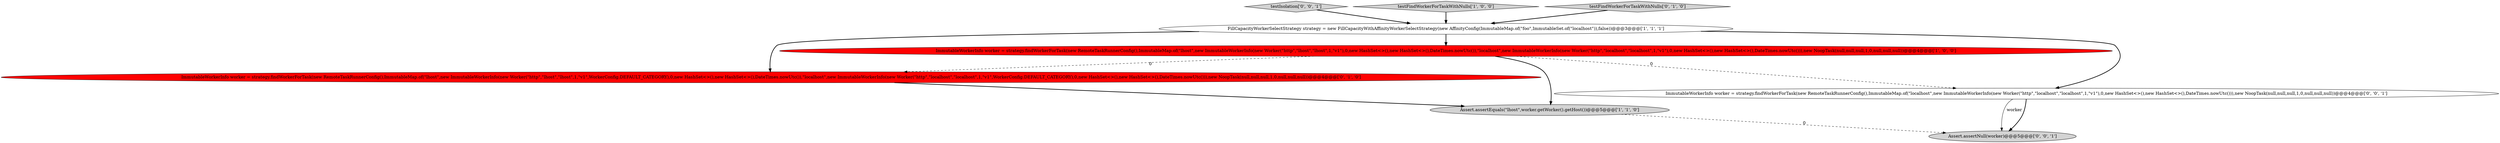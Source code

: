 digraph {
8 [style = filled, label = "testIsolation['0', '0', '1']", fillcolor = lightgray, shape = diamond image = "AAA0AAABBB3BBB"];
3 [style = filled, label = "ImmutableWorkerInfo worker = strategy.findWorkerForTask(new RemoteTaskRunnerConfig(),ImmutableMap.of(\"lhost\",new ImmutableWorkerInfo(new Worker(\"http\",\"lhost\",\"lhost\",1,\"v1\"),0,new HashSet<>(),new HashSet<>(),DateTimes.nowUtc()),\"localhost\",new ImmutableWorkerInfo(new Worker(\"http\",\"localhost\",\"localhost\",1,\"v1\"),0,new HashSet<>(),new HashSet<>(),DateTimes.nowUtc())),new NoopTask(null,null,null,1,0,null,null,null))@@@4@@@['1', '0', '0']", fillcolor = red, shape = ellipse image = "AAA1AAABBB1BBB"];
2 [style = filled, label = "testFindWorkerForTaskWithNulls['1', '0', '0']", fillcolor = lightgray, shape = diamond image = "AAA0AAABBB1BBB"];
4 [style = filled, label = "ImmutableWorkerInfo worker = strategy.findWorkerForTask(new RemoteTaskRunnerConfig(),ImmutableMap.of(\"lhost\",new ImmutableWorkerInfo(new Worker(\"http\",\"lhost\",\"lhost\",1,\"v1\",WorkerConfig.DEFAULT_CATEGORY),0,new HashSet<>(),new HashSet<>(),DateTimes.nowUtc()),\"localhost\",new ImmutableWorkerInfo(new Worker(\"http\",\"localhost\",\"localhost\",1,\"v1\",WorkerConfig.DEFAULT_CATEGORY),0,new HashSet<>(),new HashSet<>(),DateTimes.nowUtc())),new NoopTask(null,null,null,1,0,null,null,null))@@@4@@@['0', '1', '0']", fillcolor = red, shape = ellipse image = "AAA1AAABBB2BBB"];
1 [style = filled, label = "FillCapacityWorkerSelectStrategy strategy = new FillCapacityWithAffinityWorkerSelectStrategy(new AffinityConfig(ImmutableMap.of(\"foo\",ImmutableSet.of(\"localhost\")),false))@@@3@@@['1', '1', '1']", fillcolor = white, shape = ellipse image = "AAA0AAABBB1BBB"];
5 [style = filled, label = "testFindWorkerForTaskWithNulls['0', '1', '0']", fillcolor = lightgray, shape = diamond image = "AAA0AAABBB2BBB"];
0 [style = filled, label = "Assert.assertEquals(\"lhost\",worker.getWorker().getHost())@@@5@@@['1', '1', '0']", fillcolor = lightgray, shape = ellipse image = "AAA0AAABBB1BBB"];
6 [style = filled, label = "Assert.assertNull(worker)@@@5@@@['0', '0', '1']", fillcolor = lightgray, shape = ellipse image = "AAA0AAABBB3BBB"];
7 [style = filled, label = "ImmutableWorkerInfo worker = strategy.findWorkerForTask(new RemoteTaskRunnerConfig(),ImmutableMap.of(\"localhost\",new ImmutableWorkerInfo(new Worker(\"http\",\"localhost\",\"localhost\",1,\"v1\"),0,new HashSet<>(),new HashSet<>(),DateTimes.nowUtc())),new NoopTask(null,null,null,1,0,null,null,null))@@@4@@@['0', '0', '1']", fillcolor = white, shape = ellipse image = "AAA0AAABBB3BBB"];
1->3 [style = bold, label=""];
8->1 [style = bold, label=""];
5->1 [style = bold, label=""];
1->4 [style = bold, label=""];
7->6 [style = solid, label="worker"];
3->4 [style = dashed, label="0"];
3->7 [style = dashed, label="0"];
1->7 [style = bold, label=""];
2->1 [style = bold, label=""];
3->0 [style = bold, label=""];
7->6 [style = bold, label=""];
4->0 [style = bold, label=""];
0->6 [style = dashed, label="0"];
}
